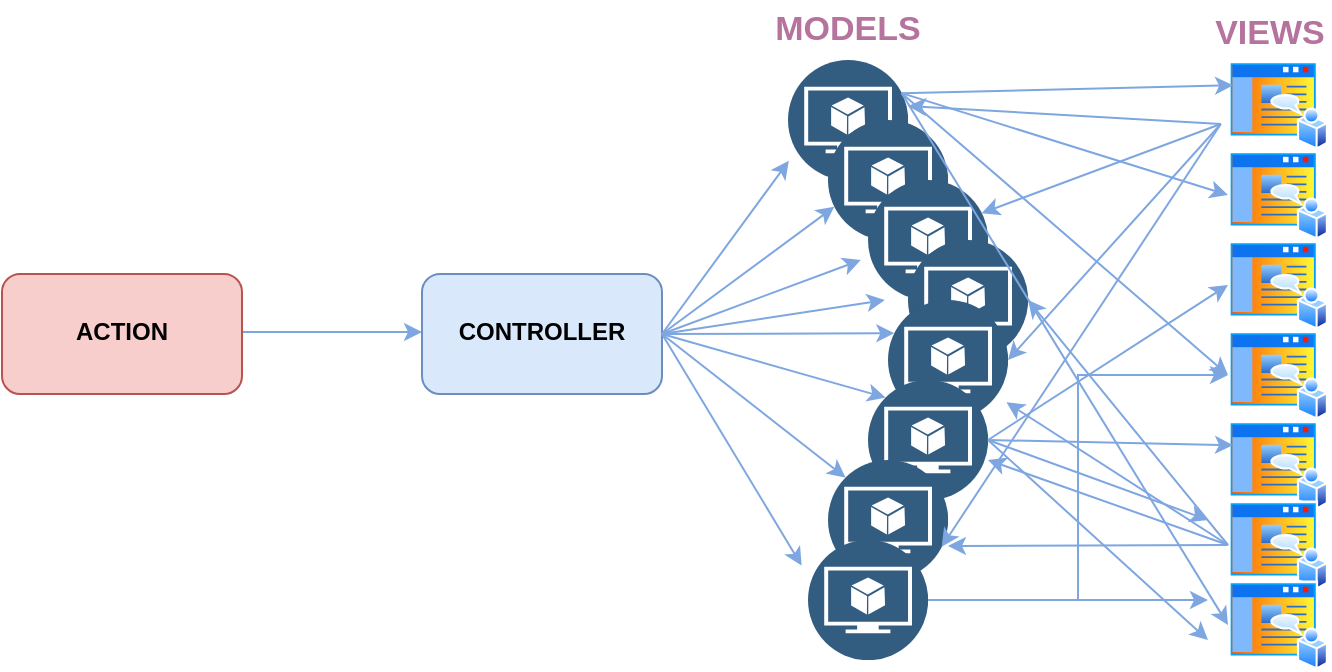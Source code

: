 <mxfile version="16.5.6" type="device"><diagram id="gFfErTYQY6qcQzH1PGMH" name="Page-1"><mxGraphModel dx="1038" dy="575" grid="1" gridSize="10" guides="1" tooltips="1" connect="1" arrows="1" fold="1" page="1" pageScale="1" pageWidth="1300" pageHeight="400" math="0" shadow="0"><root><mxCell id="0"/><mxCell id="1" parent="0"/><mxCell id="Ujg7Q5-zbvuioCUklwRj-4" style="edgeStyle=orthogonalEdgeStyle;rounded=0;orthogonalLoop=1;jettySize=auto;html=1;entryX=0;entryY=0.5;entryDx=0;entryDy=0;strokeColor=#7EA6E0;" edge="1" parent="1"><mxGeometry relative="1" as="geometry"><mxPoint x="167" y="166" as="sourcePoint"/><mxPoint x="257" y="166" as="targetPoint"/></mxGeometry></mxCell><mxCell id="Ujg7Q5-zbvuioCUklwRj-1" value="" style="rounded=1;whiteSpace=wrap;html=1;fillColor=#f8cecc;strokeColor=#b85450;" vertex="1" parent="1"><mxGeometry x="47" y="137" width="120" height="60" as="geometry"/></mxCell><mxCell id="Ujg7Q5-zbvuioCUklwRj-2" value="" style="rounded=1;whiteSpace=wrap;html=1;fillColor=#dae8fc;strokeColor=#6c8ebf;" vertex="1" parent="1"><mxGeometry x="257" y="137" width="120" height="60" as="geometry"/></mxCell><mxCell id="Ujg7Q5-zbvuioCUklwRj-3" value="&lt;b&gt;ACTION&lt;/b&gt;" style="text;html=1;strokeColor=none;fillColor=none;align=center;verticalAlign=middle;whiteSpace=wrap;rounded=0;" vertex="1" parent="1"><mxGeometry x="77" y="151" width="60" height="30" as="geometry"/></mxCell><mxCell id="Ujg7Q5-zbvuioCUklwRj-5" value="CONTROLLER" style="text;html=1;strokeColor=none;fillColor=none;align=center;verticalAlign=middle;whiteSpace=wrap;rounded=0;fontStyle=1" vertex="1" parent="1"><mxGeometry x="287" y="151" width="60" height="30" as="geometry"/></mxCell><mxCell id="Ujg7Q5-zbvuioCUklwRj-6" value="" style="aspect=fixed;perimeter=ellipsePerimeter;html=1;align=center;shadow=0;dashed=0;fontColor=#4277BB;labelBackgroundColor=#ffffff;fontSize=12;spacingTop=3;image;image=img/lib/ibm/data/model.svg;" vertex="1" parent="1"><mxGeometry x="440" y="30" width="60" height="60" as="geometry"/></mxCell><mxCell id="Ujg7Q5-zbvuioCUklwRj-7" value="" style="aspect=fixed;perimeter=ellipsePerimeter;html=1;align=center;shadow=0;dashed=0;fontColor=#4277BB;labelBackgroundColor=#ffffff;fontSize=12;spacingTop=3;image;image=img/lib/ibm/data/model.svg;" vertex="1" parent="1"><mxGeometry x="460" y="60" width="60" height="60" as="geometry"/></mxCell><mxCell id="Ujg7Q5-zbvuioCUklwRj-8" value="" style="aspect=fixed;perimeter=ellipsePerimeter;html=1;align=center;shadow=0;dashed=0;fontColor=#4277BB;labelBackgroundColor=#ffffff;fontSize=12;spacingTop=3;image;image=img/lib/ibm/data/model.svg;" vertex="1" parent="1"><mxGeometry x="480" y="90" width="60" height="60" as="geometry"/></mxCell><mxCell id="Ujg7Q5-zbvuioCUklwRj-9" value="" style="aspect=fixed;perimeter=ellipsePerimeter;html=1;align=center;shadow=0;dashed=0;fontColor=#4277BB;labelBackgroundColor=#ffffff;fontSize=12;spacingTop=3;image;image=img/lib/ibm/data/model.svg;" vertex="1" parent="1"><mxGeometry x="500" y="120" width="60" height="60" as="geometry"/></mxCell><mxCell id="Ujg7Q5-zbvuioCUklwRj-10" value="" style="aspect=fixed;perimeter=ellipsePerimeter;html=1;align=center;shadow=0;dashed=0;fontColor=#4277BB;labelBackgroundColor=#ffffff;fontSize=12;spacingTop=3;image;image=img/lib/ibm/data/model.svg;" vertex="1" parent="1"><mxGeometry x="490" y="150" width="60" height="60" as="geometry"/></mxCell><mxCell id="Ujg7Q5-zbvuioCUklwRj-11" value="" style="aspect=fixed;perimeter=ellipsePerimeter;html=1;align=center;shadow=0;dashed=0;fontColor=#4277BB;labelBackgroundColor=#ffffff;fontSize=12;spacingTop=3;image;image=img/lib/ibm/data/model.svg;" vertex="1" parent="1"><mxGeometry x="480" y="190" width="60" height="60" as="geometry"/></mxCell><mxCell id="Ujg7Q5-zbvuioCUklwRj-12" value="" style="aspect=fixed;perimeter=ellipsePerimeter;html=1;align=center;shadow=0;dashed=0;fontColor=#4277BB;labelBackgroundColor=#ffffff;fontSize=12;spacingTop=3;image;image=img/lib/ibm/data/model.svg;" vertex="1" parent="1"><mxGeometry x="460" y="230" width="60" height="60" as="geometry"/></mxCell><mxCell id="Ujg7Q5-zbvuioCUklwRj-36" style="edgeStyle=orthogonalEdgeStyle;rounded=0;orthogonalLoop=1;jettySize=auto;html=1;fontSize=17;fontColor=#B5739D;strokeColor=#7EA6E0;" edge="1" parent="1" source="Ujg7Q5-zbvuioCUklwRj-13"><mxGeometry relative="1" as="geometry"><mxPoint x="650" y="300" as="targetPoint"/></mxGeometry></mxCell><mxCell id="Ujg7Q5-zbvuioCUklwRj-13" value="" style="aspect=fixed;perimeter=ellipsePerimeter;html=1;align=center;shadow=0;dashed=0;fontColor=#4277BB;labelBackgroundColor=#ffffff;fontSize=12;spacingTop=3;image;image=img/lib/ibm/data/model.svg;" vertex="1" parent="1"><mxGeometry x="450" y="270" width="60" height="60" as="geometry"/></mxCell><mxCell id="Ujg7Q5-zbvuioCUklwRj-14" value="MODELS" style="text;html=1;strokeColor=none;fillColor=none;align=center;verticalAlign=middle;whiteSpace=wrap;rounded=0;fontStyle=1;fontColor=#B5739D;fontSize=17;" vertex="1" parent="1"><mxGeometry x="410" width="120" height="30" as="geometry"/></mxCell><mxCell id="Ujg7Q5-zbvuioCUklwRj-15" value="" style="aspect=fixed;perimeter=ellipsePerimeter;html=1;align=center;shadow=0;dashed=0;spacingTop=3;image;image=img/lib/active_directory/home_page.svg;fontSize=17;fontColor=#B5739D;" vertex="1" parent="1"><mxGeometry x="660" y="30" width="50" height="45" as="geometry"/></mxCell><mxCell id="Ujg7Q5-zbvuioCUklwRj-16" value="" style="aspect=fixed;perimeter=ellipsePerimeter;html=1;align=center;shadow=0;dashed=0;spacingTop=3;image;image=img/lib/active_directory/home_page.svg;fontSize=17;fontColor=#B5739D;" vertex="1" parent="1"><mxGeometry x="660" y="75" width="50" height="45" as="geometry"/></mxCell><mxCell id="Ujg7Q5-zbvuioCUklwRj-17" value="" style="aspect=fixed;perimeter=ellipsePerimeter;html=1;align=center;shadow=0;dashed=0;spacingTop=3;image;image=img/lib/active_directory/home_page.svg;fontSize=17;fontColor=#B5739D;" vertex="1" parent="1"><mxGeometry x="660" y="120" width="50" height="45" as="geometry"/></mxCell><mxCell id="Ujg7Q5-zbvuioCUklwRj-18" value="" style="aspect=fixed;perimeter=ellipsePerimeter;html=1;align=center;shadow=0;dashed=0;spacingTop=3;image;image=img/lib/active_directory/home_page.svg;fontSize=17;fontColor=#B5739D;" vertex="1" parent="1"><mxGeometry x="660" y="165" width="50" height="45" as="geometry"/></mxCell><mxCell id="Ujg7Q5-zbvuioCUklwRj-19" value="" style="aspect=fixed;perimeter=ellipsePerimeter;html=1;align=center;shadow=0;dashed=0;spacingTop=3;image;image=img/lib/active_directory/home_page.svg;fontSize=17;fontColor=#B5739D;" vertex="1" parent="1"><mxGeometry x="660" y="210" width="50" height="45" as="geometry"/></mxCell><mxCell id="Ujg7Q5-zbvuioCUklwRj-20" value="" style="aspect=fixed;perimeter=ellipsePerimeter;html=1;align=center;shadow=0;dashed=0;spacingTop=3;image;image=img/lib/active_directory/home_page.svg;fontSize=17;fontColor=#B5739D;" vertex="1" parent="1"><mxGeometry x="660" y="250" width="50" height="45" as="geometry"/></mxCell><mxCell id="Ujg7Q5-zbvuioCUklwRj-21" value="" style="aspect=fixed;perimeter=ellipsePerimeter;html=1;align=center;shadow=0;dashed=0;spacingTop=3;image;image=img/lib/active_directory/home_page.svg;fontSize=17;fontColor=#B5739D;" vertex="1" parent="1"><mxGeometry x="660" y="290" width="50" height="45" as="geometry"/></mxCell><mxCell id="Ujg7Q5-zbvuioCUklwRj-24" value="" style="endArrow=classic;html=1;rounded=0;fontSize=17;fontColor=#B5739D;strokeColor=#7EA6E0;exitX=1;exitY=0.5;exitDx=0;exitDy=0;entryX=0.007;entryY=0.84;entryDx=0;entryDy=0;entryPerimeter=0;" edge="1" parent="1" source="Ujg7Q5-zbvuioCUklwRj-2" target="Ujg7Q5-zbvuioCUklwRj-6"><mxGeometry width="50" height="50" relative="1" as="geometry"><mxPoint x="440" y="160" as="sourcePoint"/><mxPoint x="490" y="110" as="targetPoint"/></mxGeometry></mxCell><mxCell id="Ujg7Q5-zbvuioCUklwRj-25" value="" style="endArrow=classic;html=1;rounded=0;fontSize=17;fontColor=#B5739D;strokeColor=#7EA6E0;exitX=1;exitY=0.5;exitDx=0;exitDy=0;entryX=0;entryY=0.75;entryDx=0;entryDy=0;" edge="1" parent="1" source="Ujg7Q5-zbvuioCUklwRj-2" target="Ujg7Q5-zbvuioCUklwRj-7"><mxGeometry width="50" height="50" relative="1" as="geometry"><mxPoint x="440" y="160" as="sourcePoint"/><mxPoint x="490" y="110" as="targetPoint"/></mxGeometry></mxCell><mxCell id="Ujg7Q5-zbvuioCUklwRj-26" value="" style="endArrow=classic;html=1;rounded=0;fontSize=17;fontColor=#B5739D;strokeColor=#7EA6E0;exitX=1;exitY=0.5;exitDx=0;exitDy=0;entryX=-0.06;entryY=0.667;entryDx=0;entryDy=0;entryPerimeter=0;" edge="1" parent="1" source="Ujg7Q5-zbvuioCUklwRj-2" target="Ujg7Q5-zbvuioCUklwRj-8"><mxGeometry width="50" height="50" relative="1" as="geometry"><mxPoint x="440" y="160" as="sourcePoint"/><mxPoint x="490" y="110" as="targetPoint"/></mxGeometry></mxCell><mxCell id="Ujg7Q5-zbvuioCUklwRj-27" value="" style="endArrow=classic;html=1;rounded=0;fontSize=17;fontColor=#B5739D;strokeColor=#7EA6E0;exitX=1;exitY=0.5;exitDx=0;exitDy=0;entryX=-0.027;entryY=0;entryDx=0;entryDy=0;entryPerimeter=0;" edge="1" parent="1" source="Ujg7Q5-zbvuioCUklwRj-2" target="Ujg7Q5-zbvuioCUklwRj-10"><mxGeometry width="50" height="50" relative="1" as="geometry"><mxPoint x="440" y="160" as="sourcePoint"/><mxPoint x="490" y="110" as="targetPoint"/></mxGeometry></mxCell><mxCell id="Ujg7Q5-zbvuioCUklwRj-28" value="" style="endArrow=classic;html=1;rounded=0;fontSize=17;fontColor=#B5739D;strokeColor=#7EA6E0;exitX=1;exitY=0.5;exitDx=0;exitDy=0;entryX=0;entryY=0.25;entryDx=0;entryDy=0;" edge="1" parent="1" source="Ujg7Q5-zbvuioCUklwRj-2" target="Ujg7Q5-zbvuioCUklwRj-10"><mxGeometry width="50" height="50" relative="1" as="geometry"><mxPoint x="440" y="160" as="sourcePoint"/><mxPoint x="490" y="110" as="targetPoint"/></mxGeometry></mxCell><mxCell id="Ujg7Q5-zbvuioCUklwRj-29" value="" style="endArrow=classic;html=1;rounded=0;fontSize=17;fontColor=#B5739D;strokeColor=#7EA6E0;exitX=1;exitY=0.5;exitDx=0;exitDy=0;entryX=0;entryY=0;entryDx=0;entryDy=0;" edge="1" parent="1" source="Ujg7Q5-zbvuioCUklwRj-2" target="Ujg7Q5-zbvuioCUklwRj-11"><mxGeometry width="50" height="50" relative="1" as="geometry"><mxPoint x="440" y="160" as="sourcePoint"/><mxPoint x="490" y="110" as="targetPoint"/></mxGeometry></mxCell><mxCell id="Ujg7Q5-zbvuioCUklwRj-30" value="" style="endArrow=classic;html=1;rounded=0;fontSize=17;fontColor=#B5739D;strokeColor=#7EA6E0;exitX=1;exitY=0.5;exitDx=0;exitDy=0;entryX=0;entryY=0;entryDx=0;entryDy=0;" edge="1" parent="1" source="Ujg7Q5-zbvuioCUklwRj-2" target="Ujg7Q5-zbvuioCUklwRj-12"><mxGeometry width="50" height="50" relative="1" as="geometry"><mxPoint x="440" y="160" as="sourcePoint"/><mxPoint x="490" y="110" as="targetPoint"/></mxGeometry></mxCell><mxCell id="Ujg7Q5-zbvuioCUklwRj-31" value="" style="endArrow=classic;html=1;rounded=0;fontSize=17;fontColor=#B5739D;strokeColor=#7EA6E0;exitX=1;exitY=0.5;exitDx=0;exitDy=0;entryX=-0.053;entryY=0.213;entryDx=0;entryDy=0;entryPerimeter=0;" edge="1" parent="1" source="Ujg7Q5-zbvuioCUklwRj-2" target="Ujg7Q5-zbvuioCUklwRj-13"><mxGeometry width="50" height="50" relative="1" as="geometry"><mxPoint x="440" y="160" as="sourcePoint"/><mxPoint x="490" y="110" as="targetPoint"/></mxGeometry></mxCell><mxCell id="Ujg7Q5-zbvuioCUklwRj-32" value="" style="endArrow=classic;html=1;rounded=0;fontSize=17;fontColor=#B5739D;strokeColor=#7EA6E0;exitX=1;exitY=0.25;exitDx=0;exitDy=0;entryX=0;entryY=0.25;entryDx=0;entryDy=0;" edge="1" parent="1" source="Ujg7Q5-zbvuioCUklwRj-6" target="Ujg7Q5-zbvuioCUklwRj-15"><mxGeometry width="50" height="50" relative="1" as="geometry"><mxPoint x="440" y="160" as="sourcePoint"/><mxPoint x="490" y="110" as="targetPoint"/></mxGeometry></mxCell><mxCell id="Ujg7Q5-zbvuioCUklwRj-33" value="" style="endArrow=classic;html=1;rounded=0;fontSize=17;fontColor=#B5739D;strokeColor=#7EA6E0;exitX=1;exitY=0.25;exitDx=0;exitDy=0;entryX=0;entryY=0.5;entryDx=0;entryDy=0;" edge="1" parent="1" source="Ujg7Q5-zbvuioCUklwRj-6" target="Ujg7Q5-zbvuioCUklwRj-16"><mxGeometry width="50" height="50" relative="1" as="geometry"><mxPoint x="440" y="160" as="sourcePoint"/><mxPoint x="490" y="110" as="targetPoint"/></mxGeometry></mxCell><mxCell id="Ujg7Q5-zbvuioCUklwRj-34" value="" style="endArrow=classic;html=1;rounded=0;fontSize=17;fontColor=#B5739D;strokeColor=#7EA6E0;exitX=1;exitY=0.25;exitDx=0;exitDy=0;entryX=0;entryY=0.5;entryDx=0;entryDy=0;" edge="1" parent="1" source="Ujg7Q5-zbvuioCUklwRj-6" target="Ujg7Q5-zbvuioCUklwRj-18"><mxGeometry width="50" height="50" relative="1" as="geometry"><mxPoint x="440" y="160" as="sourcePoint"/><mxPoint x="490" y="110" as="targetPoint"/></mxGeometry></mxCell><mxCell id="Ujg7Q5-zbvuioCUklwRj-35" value="" style="endArrow=classic;html=1;rounded=0;fontSize=17;fontColor=#B5739D;strokeColor=#7EA6E0;exitX=1;exitY=0.25;exitDx=0;exitDy=0;entryX=0;entryY=0.5;entryDx=0;entryDy=0;" edge="1" parent="1" source="Ujg7Q5-zbvuioCUklwRj-6" target="Ujg7Q5-zbvuioCUklwRj-21"><mxGeometry width="50" height="50" relative="1" as="geometry"><mxPoint x="440" y="160" as="sourcePoint"/><mxPoint x="490" y="110" as="targetPoint"/></mxGeometry></mxCell><mxCell id="Ujg7Q5-zbvuioCUklwRj-37" style="edgeStyle=orthogonalEdgeStyle;rounded=0;orthogonalLoop=1;jettySize=auto;html=1;fontSize=17;fontColor=#B5739D;strokeColor=#7EA6E0;entryX=0;entryY=0.5;entryDx=0;entryDy=0;" edge="1" parent="1" source="Ujg7Q5-zbvuioCUklwRj-13" target="Ujg7Q5-zbvuioCUklwRj-18"><mxGeometry relative="1" as="geometry"><mxPoint x="650" y="300" as="targetPoint"/></mxGeometry></mxCell><mxCell id="Ujg7Q5-zbvuioCUklwRj-38" value="" style="endArrow=classic;html=1;rounded=0;fontSize=17;fontColor=#B5739D;strokeColor=#7EA6E0;exitX=-0.072;exitY=0.711;exitDx=0;exitDy=0;exitPerimeter=0;entryX=1;entryY=0.25;entryDx=0;entryDy=0;" edge="1" parent="1" source="Ujg7Q5-zbvuioCUklwRj-15" target="Ujg7Q5-zbvuioCUklwRj-8"><mxGeometry width="50" height="50" relative="1" as="geometry"><mxPoint x="440" y="140" as="sourcePoint"/><mxPoint x="490" y="90" as="targetPoint"/></mxGeometry></mxCell><mxCell id="Ujg7Q5-zbvuioCUklwRj-39" value="" style="endArrow=classic;html=1;rounded=0;fontSize=17;fontColor=#B5739D;strokeColor=#7EA6E0;exitX=-0.072;exitY=0.711;exitDx=0;exitDy=0;exitPerimeter=0;" edge="1" parent="1" source="Ujg7Q5-zbvuioCUklwRj-15"><mxGeometry width="50" height="50" relative="1" as="geometry"><mxPoint x="656.4" y="61.995" as="sourcePoint"/><mxPoint x="500" y="53" as="targetPoint"/></mxGeometry></mxCell><mxCell id="Ujg7Q5-zbvuioCUklwRj-40" value="" style="endArrow=classic;html=1;rounded=0;fontSize=17;fontColor=#B5739D;strokeColor=#7EA6E0;exitX=-0.072;exitY=0.711;exitDx=0;exitDy=0;exitPerimeter=0;entryX=1;entryY=0.5;entryDx=0;entryDy=0;" edge="1" parent="1" source="Ujg7Q5-zbvuioCUklwRj-15" target="Ujg7Q5-zbvuioCUklwRj-10"><mxGeometry width="50" height="50" relative="1" as="geometry"><mxPoint x="656.4" y="61.995" as="sourcePoint"/><mxPoint x="500" y="53" as="targetPoint"/></mxGeometry></mxCell><mxCell id="Ujg7Q5-zbvuioCUklwRj-41" value="" style="endArrow=classic;html=1;rounded=0;fontSize=17;fontColor=#B5739D;strokeColor=#7EA6E0;exitX=-0.072;exitY=0.711;exitDx=0;exitDy=0;exitPerimeter=0;entryX=1;entryY=0.75;entryDx=0;entryDy=0;" edge="1" parent="1" source="Ujg7Q5-zbvuioCUklwRj-15" target="Ujg7Q5-zbvuioCUklwRj-12"><mxGeometry width="50" height="50" relative="1" as="geometry"><mxPoint x="656.4" y="61.995" as="sourcePoint"/><mxPoint x="500" y="53" as="targetPoint"/></mxGeometry></mxCell><mxCell id="Ujg7Q5-zbvuioCUklwRj-42" value="" style="endArrow=classic;html=1;rounded=0;fontSize=17;fontColor=#B5739D;strokeColor=#7EA6E0;exitX=0;exitY=0.5;exitDx=0;exitDy=0;entryX=0.987;entryY=0.853;entryDx=0;entryDy=0;entryPerimeter=0;" edge="1" parent="1" source="Ujg7Q5-zbvuioCUklwRj-20" target="Ujg7Q5-zbvuioCUklwRj-10"><mxGeometry width="50" height="50" relative="1" as="geometry"><mxPoint x="440" y="140" as="sourcePoint"/><mxPoint x="490" y="90" as="targetPoint"/></mxGeometry></mxCell><mxCell id="Ujg7Q5-zbvuioCUklwRj-43" value="" style="endArrow=classic;html=1;rounded=0;fontSize=17;fontColor=#B5739D;strokeColor=#7EA6E0;exitX=0;exitY=0.5;exitDx=0;exitDy=0;" edge="1" parent="1" source="Ujg7Q5-zbvuioCUklwRj-20"><mxGeometry width="50" height="50" relative="1" as="geometry"><mxPoint x="660" y="272.5" as="sourcePoint"/><mxPoint x="540" y="230" as="targetPoint"/></mxGeometry></mxCell><mxCell id="Ujg7Q5-zbvuioCUklwRj-44" value="" style="endArrow=classic;html=1;rounded=0;fontSize=17;fontColor=#B5739D;strokeColor=#7EA6E0;exitX=0;exitY=0.5;exitDx=0;exitDy=0;entryX=1;entryY=0.5;entryDx=0;entryDy=0;" edge="1" parent="1" source="Ujg7Q5-zbvuioCUklwRj-20" target="Ujg7Q5-zbvuioCUklwRj-9"><mxGeometry width="50" height="50" relative="1" as="geometry"><mxPoint x="660" y="272.5" as="sourcePoint"/><mxPoint x="540" y="230" as="targetPoint"/></mxGeometry></mxCell><mxCell id="Ujg7Q5-zbvuioCUklwRj-45" value="" style="endArrow=classic;html=1;rounded=0;fontSize=17;fontColor=#B5739D;strokeColor=#7EA6E0;exitX=0;exitY=0.5;exitDx=0;exitDy=0;" edge="1" parent="1" source="Ujg7Q5-zbvuioCUklwRj-20"><mxGeometry width="50" height="50" relative="1" as="geometry"><mxPoint x="660" y="272.5" as="sourcePoint"/><mxPoint x="520" y="273" as="targetPoint"/></mxGeometry></mxCell><mxCell id="Ujg7Q5-zbvuioCUklwRj-46" value="" style="endArrow=classic;html=1;rounded=0;fontSize=17;fontColor=#B5739D;strokeColor=#7EA6E0;exitX=1;exitY=0.5;exitDx=0;exitDy=0;entryX=0;entryY=0.25;entryDx=0;entryDy=0;" edge="1" parent="1" source="Ujg7Q5-zbvuioCUklwRj-11" target="Ujg7Q5-zbvuioCUklwRj-19"><mxGeometry width="50" height="50" relative="1" as="geometry"><mxPoint x="440" y="140" as="sourcePoint"/><mxPoint x="490" y="90" as="targetPoint"/></mxGeometry></mxCell><mxCell id="Ujg7Q5-zbvuioCUklwRj-47" value="" style="endArrow=classic;html=1;rounded=0;fontSize=17;fontColor=#B5739D;strokeColor=#7EA6E0;exitX=1;exitY=0.5;exitDx=0;exitDy=0;entryX=0;entryY=0.5;entryDx=0;entryDy=0;" edge="1" parent="1" source="Ujg7Q5-zbvuioCUklwRj-11" target="Ujg7Q5-zbvuioCUklwRj-17"><mxGeometry width="50" height="50" relative="1" as="geometry"><mxPoint x="440" y="140" as="sourcePoint"/><mxPoint x="490" y="90" as="targetPoint"/></mxGeometry></mxCell><mxCell id="Ujg7Q5-zbvuioCUklwRj-48" value="" style="endArrow=classic;html=1;rounded=0;fontSize=17;fontColor=#B5739D;strokeColor=#7EA6E0;exitX=1;exitY=0.5;exitDx=0;exitDy=0;" edge="1" parent="1" source="Ujg7Q5-zbvuioCUklwRj-11"><mxGeometry width="50" height="50" relative="1" as="geometry"><mxPoint x="540" y="220" as="sourcePoint"/><mxPoint x="650" y="260" as="targetPoint"/></mxGeometry></mxCell><mxCell id="Ujg7Q5-zbvuioCUklwRj-49" value="" style="endArrow=classic;html=1;rounded=0;fontSize=17;fontColor=#B5739D;strokeColor=#7EA6E0;exitX=1;exitY=0.5;exitDx=0;exitDy=0;" edge="1" parent="1" source="Ujg7Q5-zbvuioCUklwRj-11"><mxGeometry width="50" height="50" relative="1" as="geometry"><mxPoint x="540" y="220" as="sourcePoint"/><mxPoint x="650" y="320" as="targetPoint"/></mxGeometry></mxCell><mxCell id="Ujg7Q5-zbvuioCUklwRj-50" value="VIEWS" style="text;html=1;strokeColor=none;fillColor=none;align=center;verticalAlign=middle;whiteSpace=wrap;rounded=0;fontSize=17;fontColor=#B5739D;fontStyle=1" vertex="1" parent="1"><mxGeometry x="651" y="2" width="60" height="30" as="geometry"/></mxCell></root></mxGraphModel></diagram></mxfile>